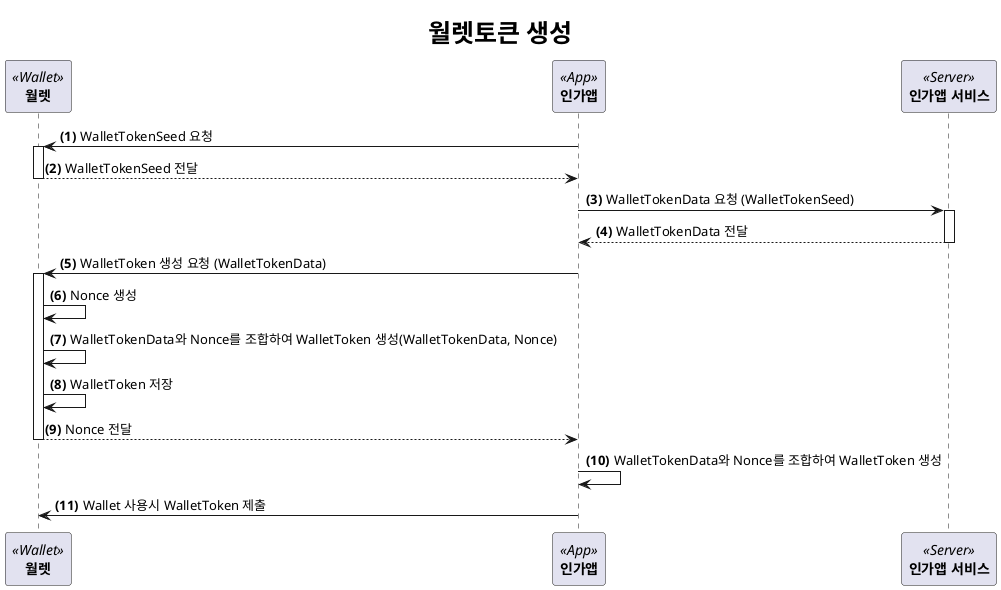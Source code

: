 @startuml proc_wallet_token
title
	<size:25>월렛토큰 생성</size>
end title

participant "**월렛**" as wal <<Wallet>>
participant "**인가앱**" as ca <<App>>
participant "**인가앱 서비스**" as cap <<Server>>
autonumber "<b>(#)</b>"

ca -> wal++: WalletTokenSeed 요청 
wal --> ca--: WalletTokenSeed 전달
ca -> cap++: WalletTokenData 요청 (WalletTokenSeed)
cap --> ca--: WalletTokenData 전달
ca -> wal++: WalletToken 생성 요청 (WalletTokenData)
wal -> wal: Nonce 생성
wal -> wal: WalletTokenData와 Nonce를 조합하여 WalletToken 생성(WalletTokenData, Nonce)
wal -> wal: WalletToken 저장
wal --> ca--: Nonce 전달
ca -> ca: WalletTokenData와 Nonce를 조합하여 WalletToken 생성
ca -> wal: Wallet 사용시 WalletToken 제출

@enduml